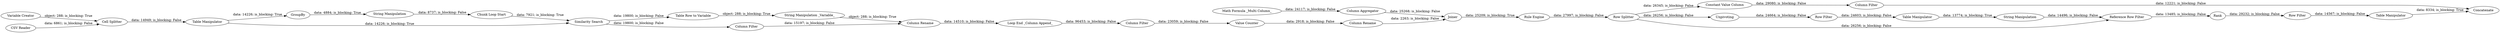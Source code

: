digraph {
	"4162010348527257553_14" [label="Chunk Loop Start"]
	"4002224138369556086_40" [label="Constant Value Column"]
	"4002224138369556086_41" [label="Column Filter"]
	"4002224138369556086_38" [label="Row Filter"]
	"4944952823181079956_23" [label="Column Rename"]
	"4162010348527257553_18" [label="Table Row to Variable"]
	"4944952823181079956_24" [label="Math Formula _Multi Column_"]
	"4162010348527257553_20" [label="Column Filter"]
	"4002224138369556086_37" [label=Rank]
	"4002224138369556086_31" [label=Unpivoting]
	"4162010348527257553_17" [label="Loop End _Column Append_"]
	"4162010348527257553_11" [label=GroupBy]
	"4002224138369556086_32" [label="Table Manipulator"]
	"7162235092019289622_34" [label="Variable Creator"]
	"4002224138369556086_35" [label="String Manipulation"]
	"4002224138369556086_43" [label=Concatenate]
	"4162010348527257553_22" [label="Column Filter"]
	"4162010348527257553_4" [label="Table Manipulator"]
	"4944952823181079956_9" [label=Joiner]
	"4162010348527257553_2" [label="Cell Splitter"]
	"4944952823181079956_26" [label="Rule Engine"]
	"4162010348527257553_19" [label="String Manipulation _Variable_"]
	"4162010348527257553_21" [label="Column Rename"]
	"4002224138369556086_42" [label="Table Manipulator"]
	"7162235092019289622_1" [label="CSV Reader"]
	"4162010348527257553_5" [label="Similarity Search"]
	"4944952823181079956_25" [label="Column Aggregator"]
	"4944952823181079956_8" [label="Value Counter"]
	"4002224138369556086_28" [label="Row Splitter"]
	"4002224138369556086_36" [label="Reference Row Filter"]
	"4162010348527257553_15" [label="String Manipulation"]
	"4002224138369556086_33" [label="Row Filter"]
	"4162010348527257553_15" -> "4162010348527257553_14" [label="data: 8737; is_blocking: False"]
	"4162010348527257553_14" -> "4162010348527257553_5" [label="data: 7921; is_blocking: True"]
	"7162235092019289622_34" -> "4162010348527257553_2" [label="object: 288; is_blocking: True"]
	"4162010348527257553_11" -> "4162010348527257553_15" [label="data: 4884; is_blocking: True"]
	"4002224138369556086_40" -> "4002224138369556086_41" [label="data: 29080; is_blocking: False"]
	"4162010348527257553_20" -> "4162010348527257553_21" [label="data: 15197; is_blocking: False"]
	"4162010348527257553_17" -> "4162010348527257553_22" [label="data: 96453; is_blocking: False"]
	"4162010348527257553_2" -> "4162010348527257553_4" [label="data: 14949; is_blocking: False"]
	"4002224138369556086_28" -> "4002224138369556086_31" [label="data: 26256; is_blocking: False"]
	"4002224138369556086_41" -> "4002224138369556086_43" [label="data: 12221; is_blocking: False"]
	"4002224138369556086_35" -> "4002224138369556086_36" [label="data: 14496; is_blocking: False"]
	"4162010348527257553_5" -> "4162010348527257553_20" [label="data: 19800; is_blocking: False"]
	"4002224138369556086_32" -> "4002224138369556086_35" [label="data: 13774; is_blocking: True"]
	"4002224138369556086_38" -> "4002224138369556086_42" [label="data: 14567; is_blocking: False"]
	"4944952823181079956_9" -> "4944952823181079956_26" [label="data: 25209; is_blocking: True"]
	"4002224138369556086_42" -> "4002224138369556086_43" [label="data: 8334; is_blocking: True"]
	"4002224138369556086_36" -> "4002224138369556086_37" [label="data: 13485; is_blocking: False"]
	"4002224138369556086_37" -> "4002224138369556086_38" [label="data: 29232; is_blocking: False"]
	"4944952823181079956_23" -> "4944952823181079956_9" [label="data: 2263; is_blocking: False"]
	"4162010348527257553_5" -> "4162010348527257553_18" [label="data: 19800; is_blocking: False"]
	"4162010348527257553_4" -> "4162010348527257553_5" [label="data: 14226; is_blocking: True"]
	"4162010348527257553_21" -> "4162010348527257553_17" [label="data: 14510; is_blocking: False"]
	"4002224138369556086_28" -> "4002224138369556086_36" [label="data: 26256; is_blocking: False"]
	"7162235092019289622_1" -> "4162010348527257553_2" [label="data: 6861; is_blocking: False"]
	"4944952823181079956_24" -> "4944952823181079956_25" [label="data: 24117; is_blocking: False"]
	"4944952823181079956_25" -> "4944952823181079956_9" [label="data: 25268; is_blocking: False"]
	"4944952823181079956_26" -> "4002224138369556086_28" [label="data: 27997; is_blocking: False"]
	"4162010348527257553_18" -> "4162010348527257553_19" [label="object: 288; is_blocking: True"]
	"4002224138369556086_31" -> "4002224138369556086_33" [label="data: 24664; is_blocking: False"]
	"4944952823181079956_8" -> "4944952823181079956_23" [label="data: 2918; is_blocking: False"]
	"4162010348527257553_4" -> "4162010348527257553_11" [label="data: 14226; is_blocking: True"]
	"4002224138369556086_33" -> "4002224138369556086_32" [label="data: 24603; is_blocking: False"]
	"4162010348527257553_19" -> "4162010348527257553_21" [label="object: 288; is_blocking: True"]
	"4002224138369556086_28" -> "4002224138369556086_40" [label="data: 26345; is_blocking: False"]
	"4162010348527257553_22" -> "4944952823181079956_8" [label="data: 23059; is_blocking: False"]
	rankdir=LR
}
